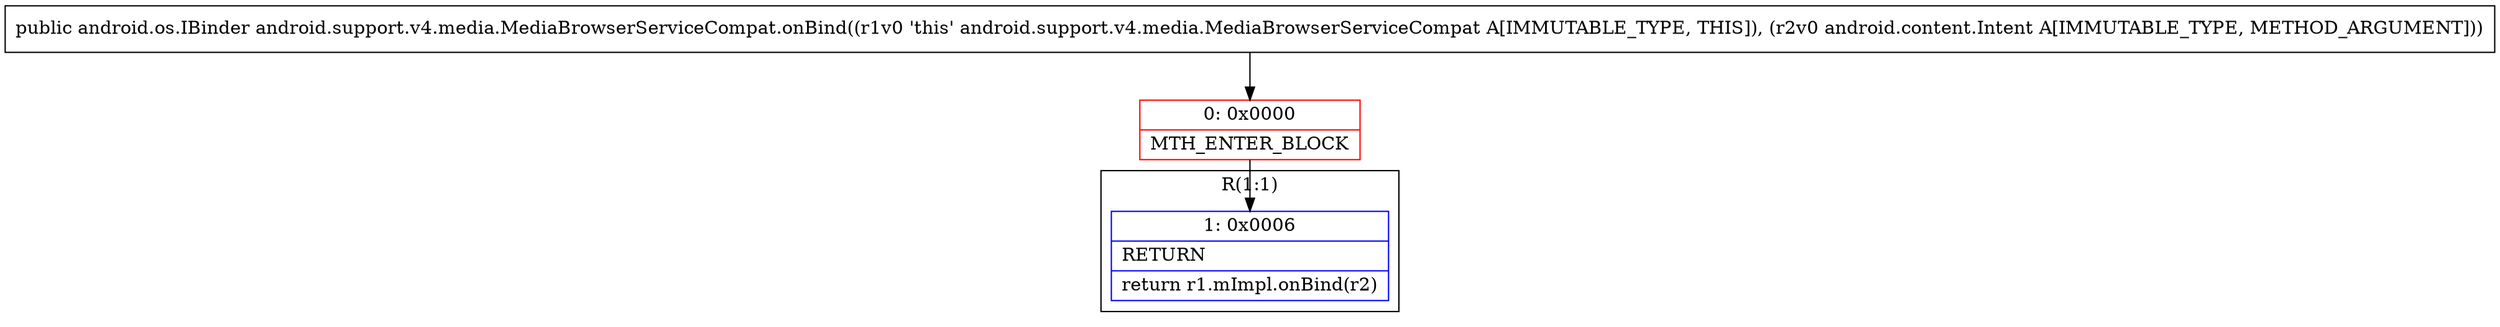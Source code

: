 digraph "CFG forandroid.support.v4.media.MediaBrowserServiceCompat.onBind(Landroid\/content\/Intent;)Landroid\/os\/IBinder;" {
subgraph cluster_Region_1915256811 {
label = "R(1:1)";
node [shape=record,color=blue];
Node_1 [shape=record,label="{1\:\ 0x0006|RETURN\l|return r1.mImpl.onBind(r2)\l}"];
}
Node_0 [shape=record,color=red,label="{0\:\ 0x0000|MTH_ENTER_BLOCK\l}"];
MethodNode[shape=record,label="{public android.os.IBinder android.support.v4.media.MediaBrowserServiceCompat.onBind((r1v0 'this' android.support.v4.media.MediaBrowserServiceCompat A[IMMUTABLE_TYPE, THIS]), (r2v0 android.content.Intent A[IMMUTABLE_TYPE, METHOD_ARGUMENT])) }"];
MethodNode -> Node_0;
Node_0 -> Node_1;
}

